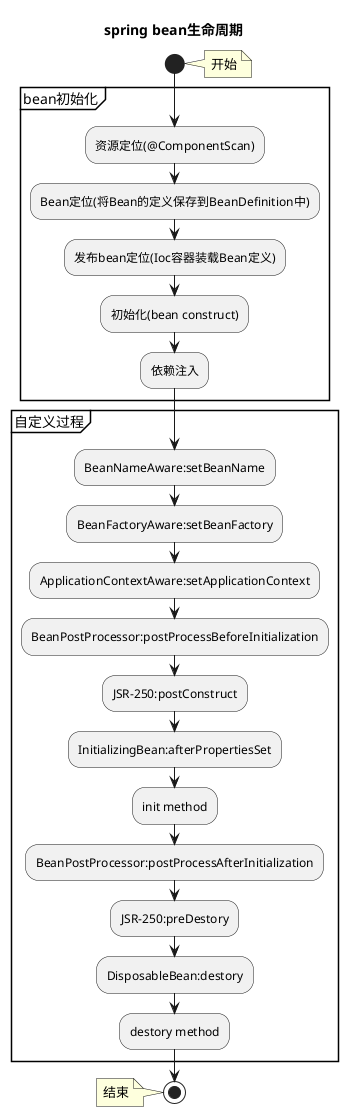 @startuml
title spring bean生命周期
start
note right:开始
partition bean初始化 {
:资源定位(@ComponentScan);
:Bean定位(将Bean的定义保存到BeanDefinition中);
:发布bean定位(Ioc容器装载Bean定义);
:初始化(bean construct);
:依赖注入;
}
partition 自定义过程 {
:BeanNameAware:setBeanName;
:BeanFactoryAware:setBeanFactory;
:ApplicationContextAware:setApplicationContext;
:BeanPostProcessor:postProcessBeforeInitialization;
:JSR-250:postConstruct;
:InitializingBean:afterPropertiesSet;
:init method;
:BeanPostProcessor:postProcessAfterInitialization;
:JSR-250:preDestory;
:DisposableBean:destory;
:destory method;
}
stop
note left:结束
@enduml
